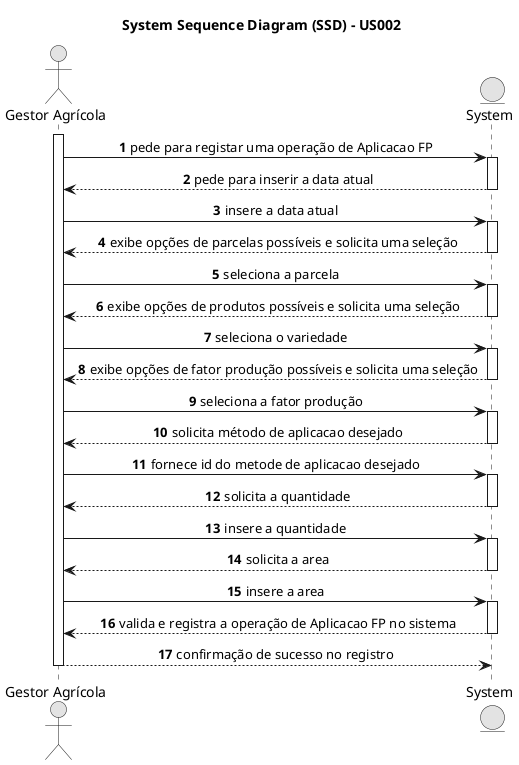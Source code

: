 @startuml

skinparam SequenceMessageAlign center

skinparam monochrome true
skinparam packageStyle rectangle
skinparam shadowing false

title System Sequence Diagram (SSD) - US002

autonumber

actor "Gestor Agrícola" as Gestor
entity "System" as System

activate Gestor
Gestor -> System : pede para registar uma operação de Aplicacao FP
activate System

System --> Gestor : pede para inserir a data atual
deactivate System

Gestor -> System : insere a data atual
activate System

System --> Gestor : exibe opções de parcelas possíveis e solicita uma seleção
deactivate System

Gestor -> System : seleciona a parcela
activate System

System --> Gestor : exibe opções de produtos possíveis e solicita uma seleção
deactivate System

Gestor -> System : seleciona o variedade
activate System

System --> Gestor : exibe opções de fator produção possíveis e solicita uma seleção
deactivate System

Gestor -> System : seleciona a fator produção
activate System

System --> Gestor : solicita método de aplicacao desejado
deactivate System

Gestor -> System : fornece id do metode de aplicacao desejado
activate System

System --> Gestor : solicita a quantidade
deactivate System

Gestor -> System : insere a quantidade
activate System

System --> Gestor : solicita a area
deactivate System

Gestor -> System : insere a area
activate System


System --> Gestor : valida e registra a operação de Aplicacao FP no sistema
deactivate System

Gestor --> System : confirmação de sucesso no registro
deactivate Gestor

@enduml